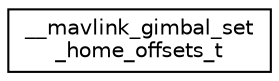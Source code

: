 digraph "Graphical Class Hierarchy"
{
 // INTERACTIVE_SVG=YES
  edge [fontname="Helvetica",fontsize="10",labelfontname="Helvetica",labelfontsize="10"];
  node [fontname="Helvetica",fontsize="10",shape=record];
  rankdir="LR";
  Node1 [label="__mavlink_gimbal_set\l_home_offsets_t",height=0.2,width=0.4,color="black", fillcolor="white", style="filled",URL="$struct____mavlink__gimbal__set__home__offsets__t.html"];
}
